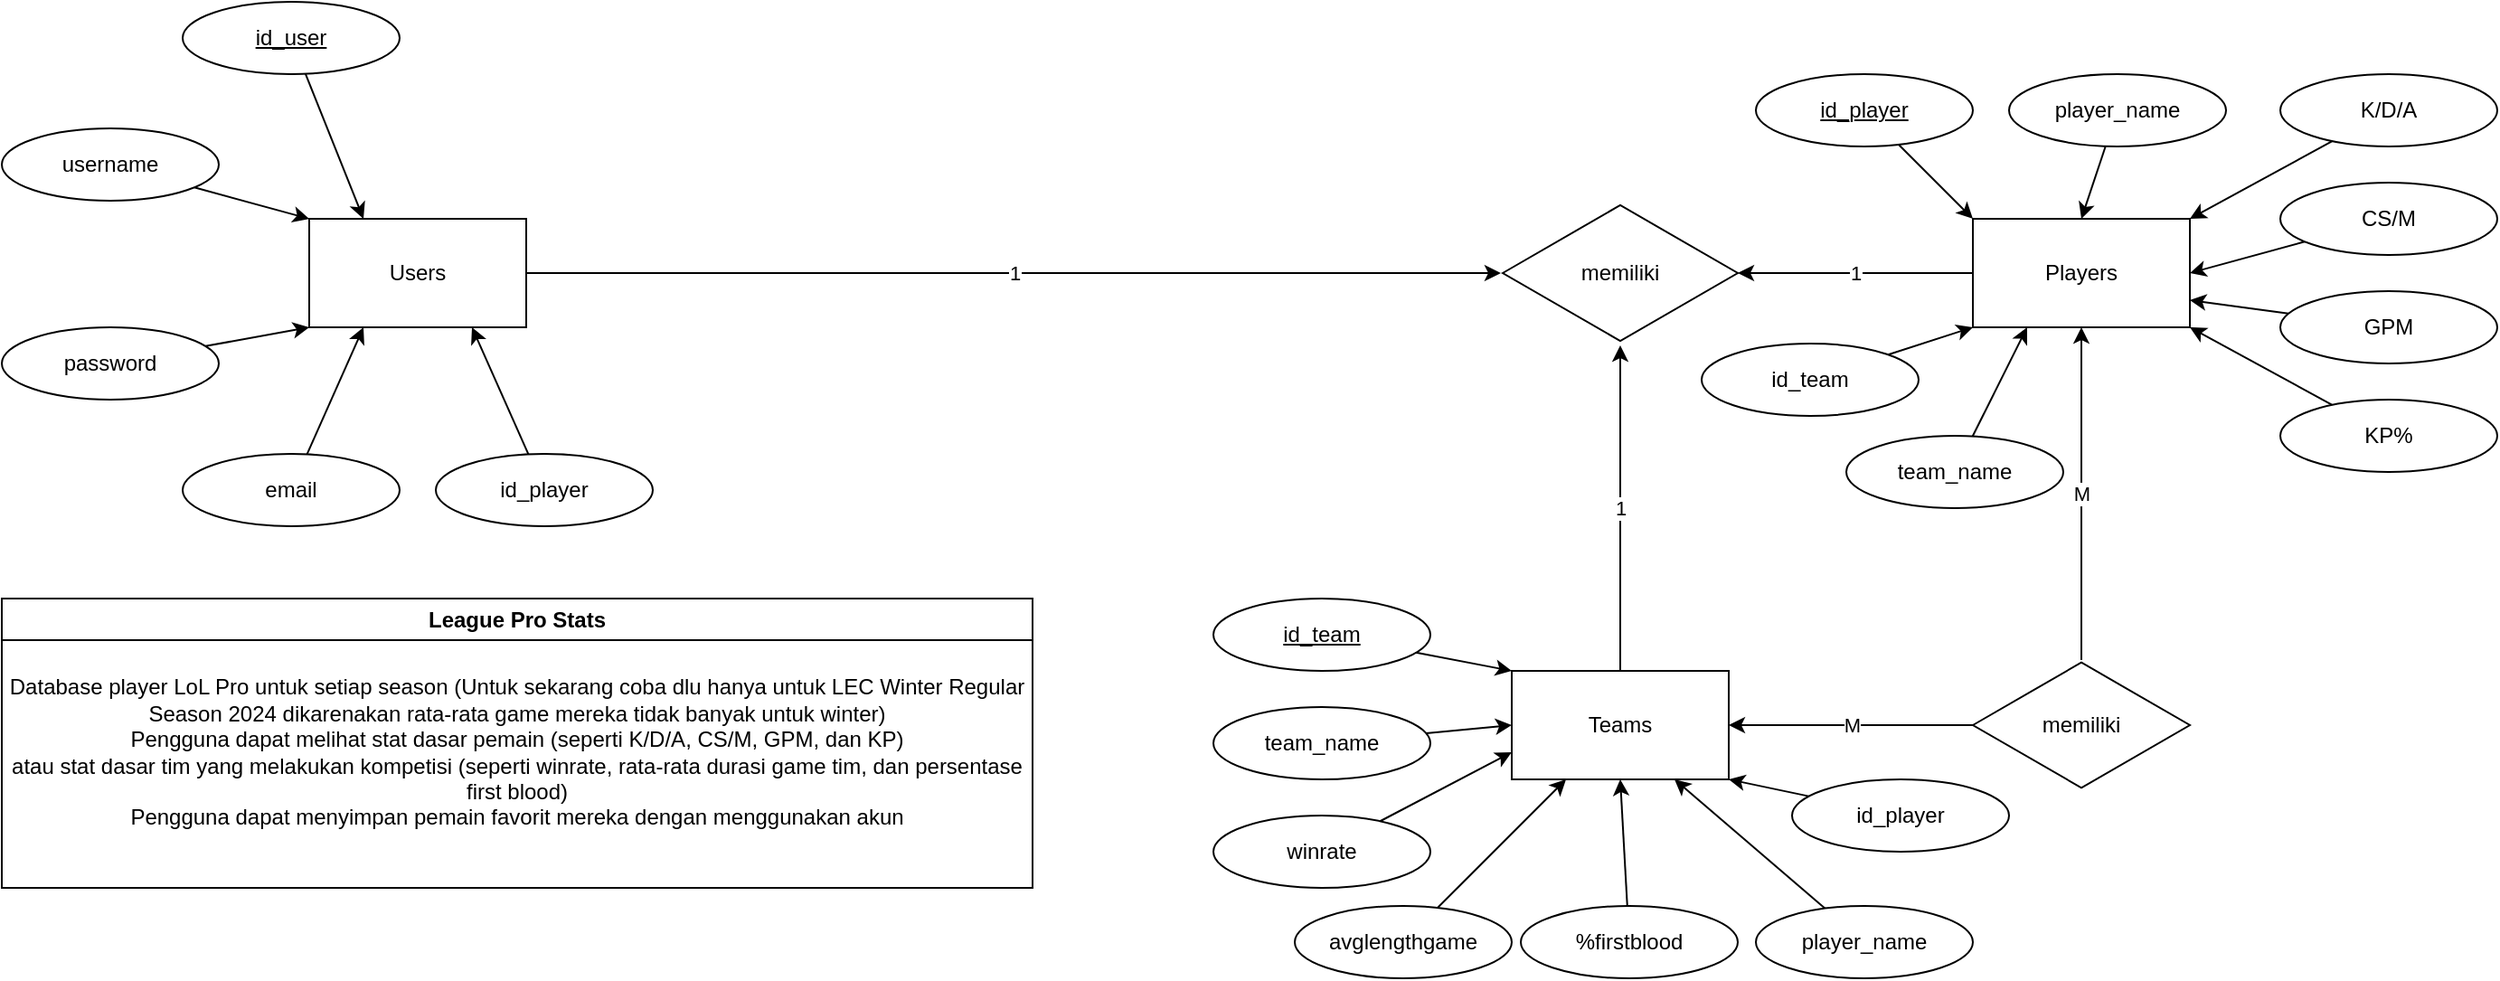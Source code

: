 <mxfile version="24.3.1" type="github">
  <diagram id="R2lEEEUBdFMjLlhIrx00" name="Page-1">
    <mxGraphModel dx="880" dy="480" grid="1" gridSize="10" guides="1" tooltips="1" connect="1" arrows="1" fold="1" page="1" pageScale="1" pageWidth="850" pageHeight="1100" math="0" shadow="0" extFonts="Permanent Marker^https://fonts.googleapis.com/css?family=Permanent+Marker">
      <root>
        <mxCell id="0" />
        <mxCell id="1" parent="0" />
        <mxCell id="FfzF1mohbZUtqVLZ20S2-14" value="1" style="edgeStyle=orthogonalEdgeStyle;rounded=0;orthogonalLoop=1;jettySize=auto;html=1;entryX=-0.008;entryY=0.5;entryDx=0;entryDy=0;entryPerimeter=0;" parent="1" source="FfzF1mohbZUtqVLZ20S2-1" target="FfzF1mohbZUtqVLZ20S2-33" edge="1">
          <mxGeometry relative="1" as="geometry">
            <mxPoint x="540" y="179" as="targetPoint" />
          </mxGeometry>
        </mxCell>
        <mxCell id="FfzF1mohbZUtqVLZ20S2-1" value="Users" style="rounded=0;whiteSpace=wrap;html=1;" parent="1" vertex="1">
          <mxGeometry x="170" y="150" width="120" height="60" as="geometry" />
        </mxCell>
        <mxCell id="FfzF1mohbZUtqVLZ20S2-4" style="rounded=0;orthogonalLoop=1;jettySize=auto;html=1;entryX=0.25;entryY=0;entryDx=0;entryDy=0;" parent="1" source="FfzF1mohbZUtqVLZ20S2-2" target="FfzF1mohbZUtqVLZ20S2-1" edge="1">
          <mxGeometry relative="1" as="geometry" />
        </mxCell>
        <mxCell id="FfzF1mohbZUtqVLZ20S2-2" value="&lt;u&gt;id_user&lt;/u&gt;" style="ellipse;whiteSpace=wrap;html=1;" parent="1" vertex="1">
          <mxGeometry x="100" y="30" width="120" height="40" as="geometry" />
        </mxCell>
        <mxCell id="FfzF1mohbZUtqVLZ20S2-10" style="rounded=0;orthogonalLoop=1;jettySize=auto;html=1;entryX=0.25;entryY=1;entryDx=0;entryDy=0;" parent="1" source="FfzF1mohbZUtqVLZ20S2-5" target="FfzF1mohbZUtqVLZ20S2-1" edge="1">
          <mxGeometry relative="1" as="geometry" />
        </mxCell>
        <mxCell id="FfzF1mohbZUtqVLZ20S2-5" value="email" style="ellipse;whiteSpace=wrap;html=1;" parent="1" vertex="1">
          <mxGeometry x="100" y="280" width="120" height="40" as="geometry" />
        </mxCell>
        <mxCell id="FfzF1mohbZUtqVLZ20S2-8" style="rounded=0;orthogonalLoop=1;jettySize=auto;html=1;entryX=0;entryY=0;entryDx=0;entryDy=0;" parent="1" source="FfzF1mohbZUtqVLZ20S2-6" target="FfzF1mohbZUtqVLZ20S2-1" edge="1">
          <mxGeometry relative="1" as="geometry" />
        </mxCell>
        <mxCell id="FfzF1mohbZUtqVLZ20S2-6" value="username" style="ellipse;whiteSpace=wrap;html=1;" parent="1" vertex="1">
          <mxGeometry y="100" width="120" height="40" as="geometry" />
        </mxCell>
        <mxCell id="FfzF1mohbZUtqVLZ20S2-9" style="rounded=0;orthogonalLoop=1;jettySize=auto;html=1;entryX=0;entryY=1;entryDx=0;entryDy=0;" parent="1" source="FfzF1mohbZUtqVLZ20S2-7" target="FfzF1mohbZUtqVLZ20S2-1" edge="1">
          <mxGeometry relative="1" as="geometry" />
        </mxCell>
        <mxCell id="FfzF1mohbZUtqVLZ20S2-7" value="password" style="ellipse;whiteSpace=wrap;html=1;" parent="1" vertex="1">
          <mxGeometry y="210" width="120" height="40" as="geometry" />
        </mxCell>
        <mxCell id="FfzF1mohbZUtqVLZ20S2-64" value="1" style="edgeStyle=orthogonalEdgeStyle;rounded=0;orthogonalLoop=1;jettySize=auto;html=1;" parent="1" source="FfzF1mohbZUtqVLZ20S2-12" target="FfzF1mohbZUtqVLZ20S2-33" edge="1">
          <mxGeometry relative="1" as="geometry" />
        </mxCell>
        <mxCell id="FfzF1mohbZUtqVLZ20S2-12" value="Players" style="rounded=0;whiteSpace=wrap;html=1;" parent="1" vertex="1">
          <mxGeometry x="1090" y="150" width="120" height="60" as="geometry" />
        </mxCell>
        <mxCell id="FfzF1mohbZUtqVLZ20S2-57" style="rounded=0;orthogonalLoop=1;jettySize=auto;html=1;entryX=1;entryY=0;entryDx=0;entryDy=0;" parent="1" source="FfzF1mohbZUtqVLZ20S2-17" target="FfzF1mohbZUtqVLZ20S2-12" edge="1">
          <mxGeometry relative="1" as="geometry" />
        </mxCell>
        <mxCell id="FfzF1mohbZUtqVLZ20S2-17" value="K/D/A" style="ellipse;whiteSpace=wrap;html=1;" parent="1" vertex="1">
          <mxGeometry x="1260" y="70" width="120" height="40" as="geometry" />
        </mxCell>
        <mxCell id="3yhXv05m-eBkMZo2wnYp-3" style="rounded=0;orthogonalLoop=1;jettySize=auto;html=1;entryX=0.75;entryY=1;entryDx=0;entryDy=0;" edge="1" parent="1" source="FfzF1mohbZUtqVLZ20S2-30" target="FfzF1mohbZUtqVLZ20S2-1">
          <mxGeometry relative="1" as="geometry" />
        </mxCell>
        <mxCell id="FfzF1mohbZUtqVLZ20S2-30" value="id_player" style="ellipse;whiteSpace=wrap;html=1;" parent="1" vertex="1">
          <mxGeometry x="240" y="280" width="120" height="40" as="geometry" />
        </mxCell>
        <mxCell id="FfzF1mohbZUtqVLZ20S2-33" value="memiliki" style="html=1;whiteSpace=wrap;aspect=fixed;shape=isoRectangle;" parent="1" vertex="1">
          <mxGeometry x="830" y="141" width="130" height="78" as="geometry" />
        </mxCell>
        <mxCell id="FfzF1mohbZUtqVLZ20S2-50" style="rounded=0;orthogonalLoop=1;jettySize=auto;html=1;entryX=0;entryY=0;entryDx=0;entryDy=0;" parent="1" source="FfzF1mohbZUtqVLZ20S2-48" target="FfzF1mohbZUtqVLZ20S2-12" edge="1">
          <mxGeometry relative="1" as="geometry" />
        </mxCell>
        <mxCell id="FfzF1mohbZUtqVLZ20S2-48" value="&lt;u&gt;id_player&lt;/u&gt;" style="ellipse;whiteSpace=wrap;html=1;" parent="1" vertex="1">
          <mxGeometry x="970" y="70" width="120" height="40" as="geometry" />
        </mxCell>
        <mxCell id="FfzF1mohbZUtqVLZ20S2-53" style="rounded=0;orthogonalLoop=1;jettySize=auto;html=1;entryX=0.5;entryY=0;entryDx=0;entryDy=0;" parent="1" source="FfzF1mohbZUtqVLZ20S2-49" target="FfzF1mohbZUtqVLZ20S2-12" edge="1">
          <mxGeometry relative="1" as="geometry" />
        </mxCell>
        <mxCell id="FfzF1mohbZUtqVLZ20S2-49" value="player_name" style="ellipse;whiteSpace=wrap;html=1;" parent="1" vertex="1">
          <mxGeometry x="1110" y="70" width="120" height="40" as="geometry" />
        </mxCell>
        <mxCell id="FfzF1mohbZUtqVLZ20S2-52" value="Teams" style="rounded=0;whiteSpace=wrap;html=1;" parent="1" vertex="1">
          <mxGeometry x="835" y="400" width="120" height="60" as="geometry" />
        </mxCell>
        <mxCell id="FfzF1mohbZUtqVLZ20S2-54" value="&lt;div&gt;League Pro Stats&lt;/div&gt;" style="swimlane;whiteSpace=wrap;html=1;" parent="1" vertex="1">
          <mxGeometry y="360" width="570" height="160" as="geometry" />
        </mxCell>
        <mxCell id="FfzF1mohbZUtqVLZ20S2-56" value="&lt;div&gt;Database player LoL Pro untuk setiap season (Untuk sekarang coba dlu hanya untuk LEC Winter Regular Season 2024 dikarenakan rata-rata game mereka tidak banyak untuk winter)&lt;/div&gt;&lt;div&gt;Pengguna dapat melihat stat dasar pemain (seperti K/D/A, CS/M, GPM, dan KP)&lt;br&gt;atau stat dasar tim yang melakukan kompetisi (seperti winrate, rata-rata durasi game tim, dan persentase first blood)&lt;/div&gt;&lt;div&gt;Pengguna dapat menyimpan pemain favorit mereka dengan menggunakan akun&lt;br&gt;&lt;/div&gt;" style="text;html=1;align=center;verticalAlign=middle;whiteSpace=wrap;rounded=0;" parent="FfzF1mohbZUtqVLZ20S2-54" vertex="1">
          <mxGeometry y="20" width="570" height="130" as="geometry" />
        </mxCell>
        <mxCell id="FfzF1mohbZUtqVLZ20S2-59" style="rounded=0;orthogonalLoop=1;jettySize=auto;html=1;entryX=1;entryY=0.5;entryDx=0;entryDy=0;" parent="1" source="FfzF1mohbZUtqVLZ20S2-58" target="FfzF1mohbZUtqVLZ20S2-12" edge="1">
          <mxGeometry relative="1" as="geometry" />
        </mxCell>
        <mxCell id="FfzF1mohbZUtqVLZ20S2-58" value="CS/M" style="ellipse;whiteSpace=wrap;html=1;" parent="1" vertex="1">
          <mxGeometry x="1260" y="130" width="120" height="40" as="geometry" />
        </mxCell>
        <mxCell id="FfzF1mohbZUtqVLZ20S2-62" style="rounded=0;orthogonalLoop=1;jettySize=auto;html=1;entryX=1;entryY=0.75;entryDx=0;entryDy=0;" parent="1" source="FfzF1mohbZUtqVLZ20S2-60" target="FfzF1mohbZUtqVLZ20S2-12" edge="1">
          <mxGeometry relative="1" as="geometry" />
        </mxCell>
        <mxCell id="FfzF1mohbZUtqVLZ20S2-60" value="GPM" style="ellipse;whiteSpace=wrap;html=1;" parent="1" vertex="1">
          <mxGeometry x="1260" y="190" width="120" height="40" as="geometry" />
        </mxCell>
        <mxCell id="FfzF1mohbZUtqVLZ20S2-63" style="rounded=0;orthogonalLoop=1;jettySize=auto;html=1;entryX=1;entryY=1;entryDx=0;entryDy=0;" parent="1" source="FfzF1mohbZUtqVLZ20S2-61" target="FfzF1mohbZUtqVLZ20S2-12" edge="1">
          <mxGeometry relative="1" as="geometry" />
        </mxCell>
        <mxCell id="FfzF1mohbZUtqVLZ20S2-61" value="KP%" style="ellipse;whiteSpace=wrap;html=1;" parent="1" vertex="1">
          <mxGeometry x="1260" y="250" width="120" height="40" as="geometry" />
        </mxCell>
        <mxCell id="FfzF1mohbZUtqVLZ20S2-66" value="1" style="edgeStyle=orthogonalEdgeStyle;rounded=0;orthogonalLoop=1;jettySize=auto;html=1;entryX=0.5;entryY=1.013;entryDx=0;entryDy=0;entryPerimeter=0;" parent="1" source="FfzF1mohbZUtqVLZ20S2-52" target="FfzF1mohbZUtqVLZ20S2-33" edge="1">
          <mxGeometry relative="1" as="geometry" />
        </mxCell>
        <mxCell id="FfzF1mohbZUtqVLZ20S2-71" style="rounded=0;orthogonalLoop=1;jettySize=auto;html=1;entryX=0;entryY=1;entryDx=0;entryDy=0;" parent="1" source="FfzF1mohbZUtqVLZ20S2-70" target="FfzF1mohbZUtqVLZ20S2-12" edge="1">
          <mxGeometry relative="1" as="geometry" />
        </mxCell>
        <mxCell id="FfzF1mohbZUtqVLZ20S2-70" value="id_team" style="ellipse;whiteSpace=wrap;html=1;" parent="1" vertex="1">
          <mxGeometry x="940" y="219" width="120" height="40" as="geometry" />
        </mxCell>
        <mxCell id="FfzF1mohbZUtqVLZ20S2-76" value="M" style="edgeStyle=orthogonalEdgeStyle;rounded=0;orthogonalLoop=1;jettySize=auto;html=1;entryX=1;entryY=0.5;entryDx=0;entryDy=0;" parent="1" source="FfzF1mohbZUtqVLZ20S2-75" target="FfzF1mohbZUtqVLZ20S2-52" edge="1">
          <mxGeometry relative="1" as="geometry" />
        </mxCell>
        <mxCell id="FfzF1mohbZUtqVLZ20S2-78" value="M" style="edgeStyle=orthogonalEdgeStyle;rounded=0;orthogonalLoop=1;jettySize=auto;html=1;" parent="1" source="FfzF1mohbZUtqVLZ20S2-75" target="FfzF1mohbZUtqVLZ20S2-12" edge="1">
          <mxGeometry relative="1" as="geometry" />
        </mxCell>
        <mxCell id="FfzF1mohbZUtqVLZ20S2-75" value="memiliki" style="html=1;whiteSpace=wrap;aspect=fixed;shape=isoRectangle;" parent="1" vertex="1">
          <mxGeometry x="1090" y="394" width="120" height="72" as="geometry" />
        </mxCell>
        <mxCell id="FfzF1mohbZUtqVLZ20S2-80" style="rounded=0;orthogonalLoop=1;jettySize=auto;html=1;entryX=0.25;entryY=1;entryDx=0;entryDy=0;" parent="1" source="FfzF1mohbZUtqVLZ20S2-79" target="FfzF1mohbZUtqVLZ20S2-12" edge="1">
          <mxGeometry relative="1" as="geometry" />
        </mxCell>
        <mxCell id="FfzF1mohbZUtqVLZ20S2-79" value="team_name" style="ellipse;whiteSpace=wrap;html=1;" parent="1" vertex="1">
          <mxGeometry x="1020" y="270" width="120" height="40" as="geometry" />
        </mxCell>
        <mxCell id="FfzF1mohbZUtqVLZ20S2-83" style="rounded=0;orthogonalLoop=1;jettySize=auto;html=1;entryX=0;entryY=0;entryDx=0;entryDy=0;" parent="1" source="FfzF1mohbZUtqVLZ20S2-81" target="FfzF1mohbZUtqVLZ20S2-52" edge="1">
          <mxGeometry relative="1" as="geometry" />
        </mxCell>
        <mxCell id="FfzF1mohbZUtqVLZ20S2-81" value="&lt;u&gt;id_team&lt;/u&gt;" style="ellipse;whiteSpace=wrap;html=1;" parent="1" vertex="1">
          <mxGeometry x="670" y="360" width="120" height="40" as="geometry" />
        </mxCell>
        <mxCell id="FfzF1mohbZUtqVLZ20S2-89" style="rounded=0;orthogonalLoop=1;jettySize=auto;html=1;entryX=0;entryY=0.5;entryDx=0;entryDy=0;" parent="1" source="FfzF1mohbZUtqVLZ20S2-82" target="FfzF1mohbZUtqVLZ20S2-52" edge="1">
          <mxGeometry relative="1" as="geometry" />
        </mxCell>
        <mxCell id="FfzF1mohbZUtqVLZ20S2-82" value="team_name" style="ellipse;whiteSpace=wrap;html=1;" parent="1" vertex="1">
          <mxGeometry x="670" y="420" width="120" height="40" as="geometry" />
        </mxCell>
        <mxCell id="FfzF1mohbZUtqVLZ20S2-84" style="edgeStyle=orthogonalEdgeStyle;rounded=0;orthogonalLoop=1;jettySize=auto;html=1;exitX=0.5;exitY=1;exitDx=0;exitDy=0;" parent="1" source="FfzF1mohbZUtqVLZ20S2-82" target="FfzF1mohbZUtqVLZ20S2-82" edge="1">
          <mxGeometry relative="1" as="geometry" />
        </mxCell>
        <mxCell id="FfzF1mohbZUtqVLZ20S2-90" style="rounded=0;orthogonalLoop=1;jettySize=auto;html=1;entryX=0;entryY=0.75;entryDx=0;entryDy=0;" parent="1" source="FfzF1mohbZUtqVLZ20S2-85" target="FfzF1mohbZUtqVLZ20S2-52" edge="1">
          <mxGeometry relative="1" as="geometry" />
        </mxCell>
        <mxCell id="FfzF1mohbZUtqVLZ20S2-85" value="winrate" style="ellipse;whiteSpace=wrap;html=1;" parent="1" vertex="1">
          <mxGeometry x="670" y="480" width="120" height="40" as="geometry" />
        </mxCell>
        <mxCell id="FfzF1mohbZUtqVLZ20S2-91" style="rounded=0;orthogonalLoop=1;jettySize=auto;html=1;entryX=0.25;entryY=1;entryDx=0;entryDy=0;" parent="1" source="FfzF1mohbZUtqVLZ20S2-86" target="FfzF1mohbZUtqVLZ20S2-52" edge="1">
          <mxGeometry relative="1" as="geometry" />
        </mxCell>
        <mxCell id="FfzF1mohbZUtqVLZ20S2-86" value="avglengthgame" style="ellipse;whiteSpace=wrap;html=1;" parent="1" vertex="1">
          <mxGeometry x="715" y="530" width="120" height="40" as="geometry" />
        </mxCell>
        <mxCell id="FfzF1mohbZUtqVLZ20S2-92" style="rounded=0;orthogonalLoop=1;jettySize=auto;html=1;entryX=0.5;entryY=1;entryDx=0;entryDy=0;" parent="1" source="FfzF1mohbZUtqVLZ20S2-87" target="FfzF1mohbZUtqVLZ20S2-52" edge="1">
          <mxGeometry relative="1" as="geometry" />
        </mxCell>
        <mxCell id="FfzF1mohbZUtqVLZ20S2-87" value="%firstblood" style="ellipse;whiteSpace=wrap;html=1;" parent="1" vertex="1">
          <mxGeometry x="840" y="530" width="120" height="40" as="geometry" />
        </mxCell>
        <mxCell id="FfzF1mohbZUtqVLZ20S2-94" style="rounded=0;orthogonalLoop=1;jettySize=auto;html=1;entryX=0.75;entryY=1;entryDx=0;entryDy=0;" parent="1" source="FfzF1mohbZUtqVLZ20S2-88" target="FfzF1mohbZUtqVLZ20S2-52" edge="1">
          <mxGeometry relative="1" as="geometry" />
        </mxCell>
        <mxCell id="FfzF1mohbZUtqVLZ20S2-88" value="player_name" style="ellipse;whiteSpace=wrap;html=1;" parent="1" vertex="1">
          <mxGeometry x="970" y="530" width="120" height="40" as="geometry" />
        </mxCell>
        <mxCell id="FfzF1mohbZUtqVLZ20S2-95" style="rounded=0;orthogonalLoop=1;jettySize=auto;html=1;entryX=1;entryY=1;entryDx=0;entryDy=0;" parent="1" source="FfzF1mohbZUtqVLZ20S2-93" target="FfzF1mohbZUtqVLZ20S2-52" edge="1">
          <mxGeometry relative="1" as="geometry" />
        </mxCell>
        <mxCell id="FfzF1mohbZUtqVLZ20S2-93" value="id_player" style="ellipse;whiteSpace=wrap;html=1;" parent="1" vertex="1">
          <mxGeometry x="990" y="460" width="120" height="40" as="geometry" />
        </mxCell>
      </root>
    </mxGraphModel>
  </diagram>
</mxfile>
